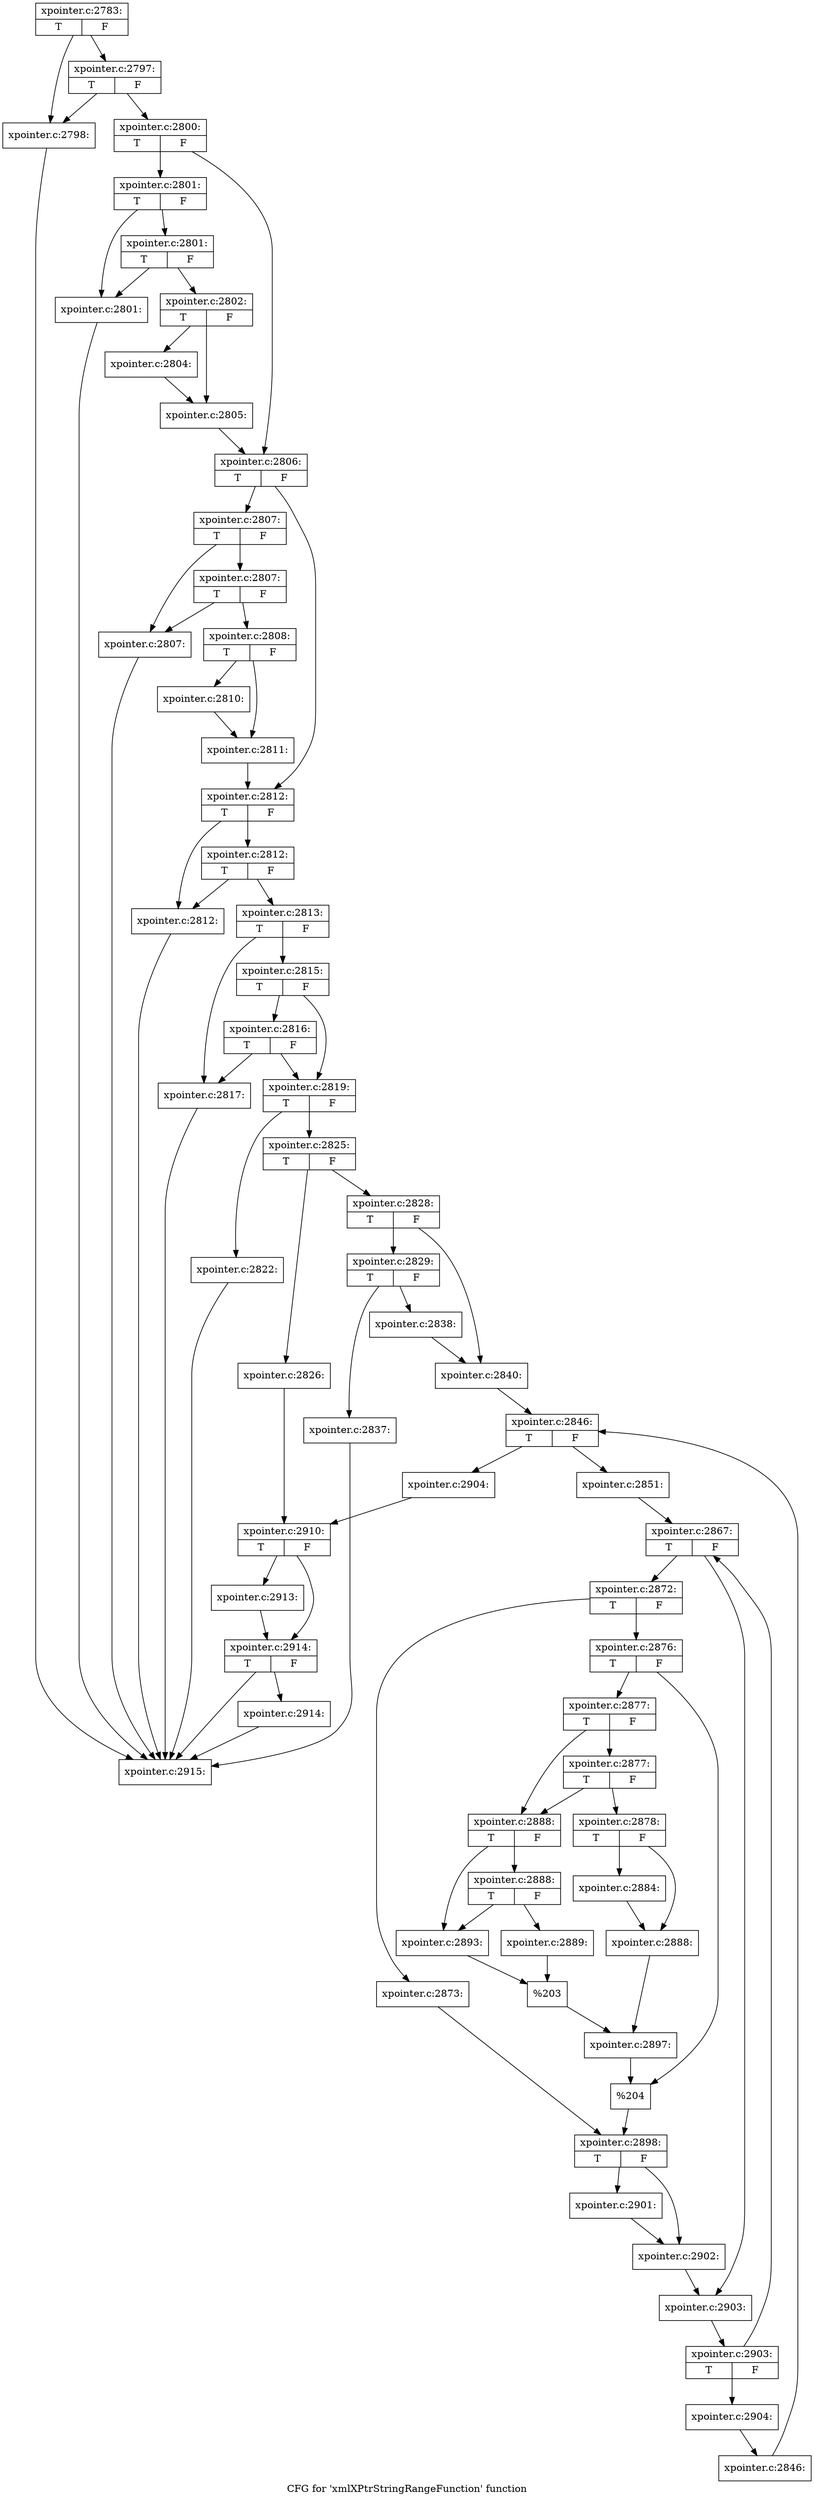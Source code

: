 digraph "CFG for 'xmlXPtrStringRangeFunction' function" {
	label="CFG for 'xmlXPtrStringRangeFunction' function";

	Node0x527ac40 [shape=record,label="{xpointer.c:2783:|{<s0>T|<s1>F}}"];
	Node0x527ac40 -> Node0x52817d0;
	Node0x527ac40 -> Node0x5281870;
	Node0x5281870 [shape=record,label="{xpointer.c:2797:|{<s0>T|<s1>F}}"];
	Node0x5281870 -> Node0x52817d0;
	Node0x5281870 -> Node0x5281820;
	Node0x52817d0 [shape=record,label="{xpointer.c:2798:}"];
	Node0x52817d0 -> Node0x5292c20;
	Node0x5281820 [shape=record,label="{xpointer.c:2800:|{<s0>T|<s1>F}}"];
	Node0x5281820 -> Node0x5281ff0;
	Node0x5281820 -> Node0x5282040;
	Node0x5281ff0 [shape=record,label="{xpointer.c:2801:|{<s0>T|<s1>F}}"];
	Node0x5281ff0 -> Node0x52823d0;
	Node0x5281ff0 -> Node0x5282470;
	Node0x5282470 [shape=record,label="{xpointer.c:2801:|{<s0>T|<s1>F}}"];
	Node0x5282470 -> Node0x52823d0;
	Node0x5282470 -> Node0x5282420;
	Node0x52823d0 [shape=record,label="{xpointer.c:2801:}"];
	Node0x52823d0 -> Node0x5292c20;
	Node0x5282420 [shape=record,label="{xpointer.c:2802:|{<s0>T|<s1>F}}"];
	Node0x5282420 -> Node0x5282f10;
	Node0x5282420 -> Node0x5282f60;
	Node0x5282f10 [shape=record,label="{xpointer.c:2804:}"];
	Node0x5282f10 -> Node0x5282f60;
	Node0x5282f60 [shape=record,label="{xpointer.c:2805:}"];
	Node0x5282f60 -> Node0x5282040;
	Node0x5282040 [shape=record,label="{xpointer.c:2806:|{<s0>T|<s1>F}}"];
	Node0x5282040 -> Node0x5283700;
	Node0x5282040 -> Node0x5283750;
	Node0x5283700 [shape=record,label="{xpointer.c:2807:|{<s0>T|<s1>F}}"];
	Node0x5283700 -> Node0x5283ae0;
	Node0x5283700 -> Node0x5283b80;
	Node0x5283b80 [shape=record,label="{xpointer.c:2807:|{<s0>T|<s1>F}}"];
	Node0x5283b80 -> Node0x5283ae0;
	Node0x5283b80 -> Node0x5283b30;
	Node0x5283ae0 [shape=record,label="{xpointer.c:2807:}"];
	Node0x5283ae0 -> Node0x5292c20;
	Node0x5283b30 [shape=record,label="{xpointer.c:2808:|{<s0>T|<s1>F}}"];
	Node0x5283b30 -> Node0x5284620;
	Node0x5283b30 -> Node0x5284670;
	Node0x5284620 [shape=record,label="{xpointer.c:2810:}"];
	Node0x5284620 -> Node0x5284670;
	Node0x5284670 [shape=record,label="{xpointer.c:2811:}"];
	Node0x5284670 -> Node0x5283750;
	Node0x5283750 [shape=record,label="{xpointer.c:2812:|{<s0>T|<s1>F}}"];
	Node0x5283750 -> Node0x5284de0;
	Node0x5283750 -> Node0x5284e80;
	Node0x5284e80 [shape=record,label="{xpointer.c:2812:|{<s0>T|<s1>F}}"];
	Node0x5284e80 -> Node0x5284de0;
	Node0x5284e80 -> Node0x5284e30;
	Node0x5284de0 [shape=record,label="{xpointer.c:2812:}"];
	Node0x5284de0 -> Node0x5292c20;
	Node0x5284e30 [shape=record,label="{xpointer.c:2813:|{<s0>T|<s1>F}}"];
	Node0x5284e30 -> Node0x5285980;
	Node0x5284e30 -> Node0x5285a20;
	Node0x5285a20 [shape=record,label="{xpointer.c:2815:|{<s0>T|<s1>F}}"];
	Node0x5285a20 -> Node0x5285e60;
	Node0x5285a20 -> Node0x52859d0;
	Node0x5285e60 [shape=record,label="{xpointer.c:2816:|{<s0>T|<s1>F}}"];
	Node0x5285e60 -> Node0x5285980;
	Node0x5285e60 -> Node0x52859d0;
	Node0x5285980 [shape=record,label="{xpointer.c:2817:}"];
	Node0x5285980 -> Node0x5292c20;
	Node0x52859d0 [shape=record,label="{xpointer.c:2819:|{<s0>T|<s1>F}}"];
	Node0x52859d0 -> Node0x5286e10;
	Node0x52859d0 -> Node0x5286e60;
	Node0x5286e10 [shape=record,label="{xpointer.c:2822:}"];
	Node0x5286e10 -> Node0x5292c20;
	Node0x5286e60 [shape=record,label="{xpointer.c:2825:|{<s0>T|<s1>F}}"];
	Node0x5286e60 -> Node0x51e0d40;
	Node0x5286e60 -> Node0x51e0d90;
	Node0x51e0d40 [shape=record,label="{xpointer.c:2826:}"];
	Node0x51e0d40 -> Node0x5288130;
	Node0x51e0d90 [shape=record,label="{xpointer.c:2828:|{<s0>T|<s1>F}}"];
	Node0x51e0d90 -> Node0x5288c30;
	Node0x51e0d90 -> Node0x5288c80;
	Node0x5288c30 [shape=record,label="{xpointer.c:2829:|{<s0>T|<s1>F}}"];
	Node0x5288c30 -> Node0x5289890;
	Node0x5288c30 -> Node0x52898e0;
	Node0x5289890 [shape=record,label="{xpointer.c:2837:}"];
	Node0x5289890 -> Node0x5292c20;
	Node0x52898e0 [shape=record,label="{xpointer.c:2838:}"];
	Node0x52898e0 -> Node0x5288c80;
	Node0x5288c80 [shape=record,label="{xpointer.c:2840:}"];
	Node0x5288c80 -> Node0x528a4c0;
	Node0x528a4c0 [shape=record,label="{xpointer.c:2846:|{<s0>T|<s1>F}}"];
	Node0x528a4c0 -> Node0x528a7a0;
	Node0x528a4c0 -> Node0x528a320;
	Node0x528a7a0 [shape=record,label="{xpointer.c:2851:}"];
	Node0x528a7a0 -> Node0x528b4c0;
	Node0x528b4c0 [shape=record,label="{xpointer.c:2867:|{<s0>T|<s1>F}}"];
	Node0x528b4c0 -> Node0x528b7f0;
	Node0x528b4c0 -> Node0x528cf70;
	Node0x528b7f0 [shape=record,label="{xpointer.c:2872:|{<s0>T|<s1>F}}"];
	Node0x528b7f0 -> Node0x528d400;
	Node0x528b7f0 -> Node0x528d4a0;
	Node0x528d400 [shape=record,label="{xpointer.c:2873:}"];
	Node0x528d400 -> Node0x528d450;
	Node0x528d4a0 [shape=record,label="{xpointer.c:2876:|{<s0>T|<s1>F}}"];
	Node0x528d4a0 -> Node0x528dc50;
	Node0x528d4a0 -> Node0x528dca0;
	Node0x528dc50 [shape=record,label="{xpointer.c:2877:|{<s0>T|<s1>F}}"];
	Node0x528dc50 -> Node0x528e360;
	Node0x528dc50 -> Node0x528e310;
	Node0x528e360 [shape=record,label="{xpointer.c:2877:|{<s0>T|<s1>F}}"];
	Node0x528e360 -> Node0x528e270;
	Node0x528e360 -> Node0x528e310;
	Node0x528e270 [shape=record,label="{xpointer.c:2878:|{<s0>T|<s1>F}}"];
	Node0x528e270 -> Node0x528f170;
	Node0x528e270 -> Node0x528f1c0;
	Node0x528f170 [shape=record,label="{xpointer.c:2884:}"];
	Node0x528f170 -> Node0x528f1c0;
	Node0x528f1c0 [shape=record,label="{xpointer.c:2888:}"];
	Node0x528f1c0 -> Node0x528e2c0;
	Node0x528e310 [shape=record,label="{xpointer.c:2888:|{<s0>T|<s1>F}}"];
	Node0x528e310 -> Node0x528fd90;
	Node0x528e310 -> Node0x528fd40;
	Node0x528fd90 [shape=record,label="{xpointer.c:2888:|{<s0>T|<s1>F}}"];
	Node0x528fd90 -> Node0x528fca0;
	Node0x528fd90 -> Node0x528fd40;
	Node0x528fca0 [shape=record,label="{xpointer.c:2889:}"];
	Node0x528fca0 -> Node0x528fcf0;
	Node0x528fd40 [shape=record,label="{xpointer.c:2893:}"];
	Node0x528fd40 -> Node0x528fcf0;
	Node0x528fcf0 [shape=record,label="{%203}"];
	Node0x528fcf0 -> Node0x528e2c0;
	Node0x528e2c0 [shape=record,label="{xpointer.c:2897:}"];
	Node0x528e2c0 -> Node0x528dca0;
	Node0x528dca0 [shape=record,label="{%204}"];
	Node0x528dca0 -> Node0x528d450;
	Node0x528d450 [shape=record,label="{xpointer.c:2898:|{<s0>T|<s1>F}}"];
	Node0x528d450 -> Node0x5291310;
	Node0x528d450 -> Node0x5291360;
	Node0x5291310 [shape=record,label="{xpointer.c:2901:}"];
	Node0x5291310 -> Node0x5291360;
	Node0x5291360 [shape=record,label="{xpointer.c:2902:}"];
	Node0x5291360 -> Node0x528cf70;
	Node0x528cf70 [shape=record,label="{xpointer.c:2903:}"];
	Node0x528cf70 -> Node0x5191e10;
	Node0x5191e10 [shape=record,label="{xpointer.c:2903:|{<s0>T|<s1>F}}"];
	Node0x5191e10 -> Node0x528b4c0;
	Node0x5191e10 -> Node0x5191f20;
	Node0x5191f20 [shape=record,label="{xpointer.c:2904:}"];
	Node0x5191f20 -> Node0x528a710;
	Node0x528a710 [shape=record,label="{xpointer.c:2846:}"];
	Node0x528a710 -> Node0x528a4c0;
	Node0x528a320 [shape=record,label="{xpointer.c:2904:}"];
	Node0x528a320 -> Node0x5288130;
	Node0x5288130 [shape=record,label="{xpointer.c:2910:|{<s0>T|<s1>F}}"];
	Node0x5288130 -> Node0x5292780;
	Node0x5288130 -> Node0x52927d0;
	Node0x5292780 [shape=record,label="{xpointer.c:2913:}"];
	Node0x5292780 -> Node0x52927d0;
	Node0x52927d0 [shape=record,label="{xpointer.c:2914:|{<s0>T|<s1>F}}"];
	Node0x52927d0 -> Node0x5292bd0;
	Node0x52927d0 -> Node0x5292c20;
	Node0x5292bd0 [shape=record,label="{xpointer.c:2914:}"];
	Node0x5292bd0 -> Node0x5292c20;
	Node0x5292c20 [shape=record,label="{xpointer.c:2915:}"];
}
